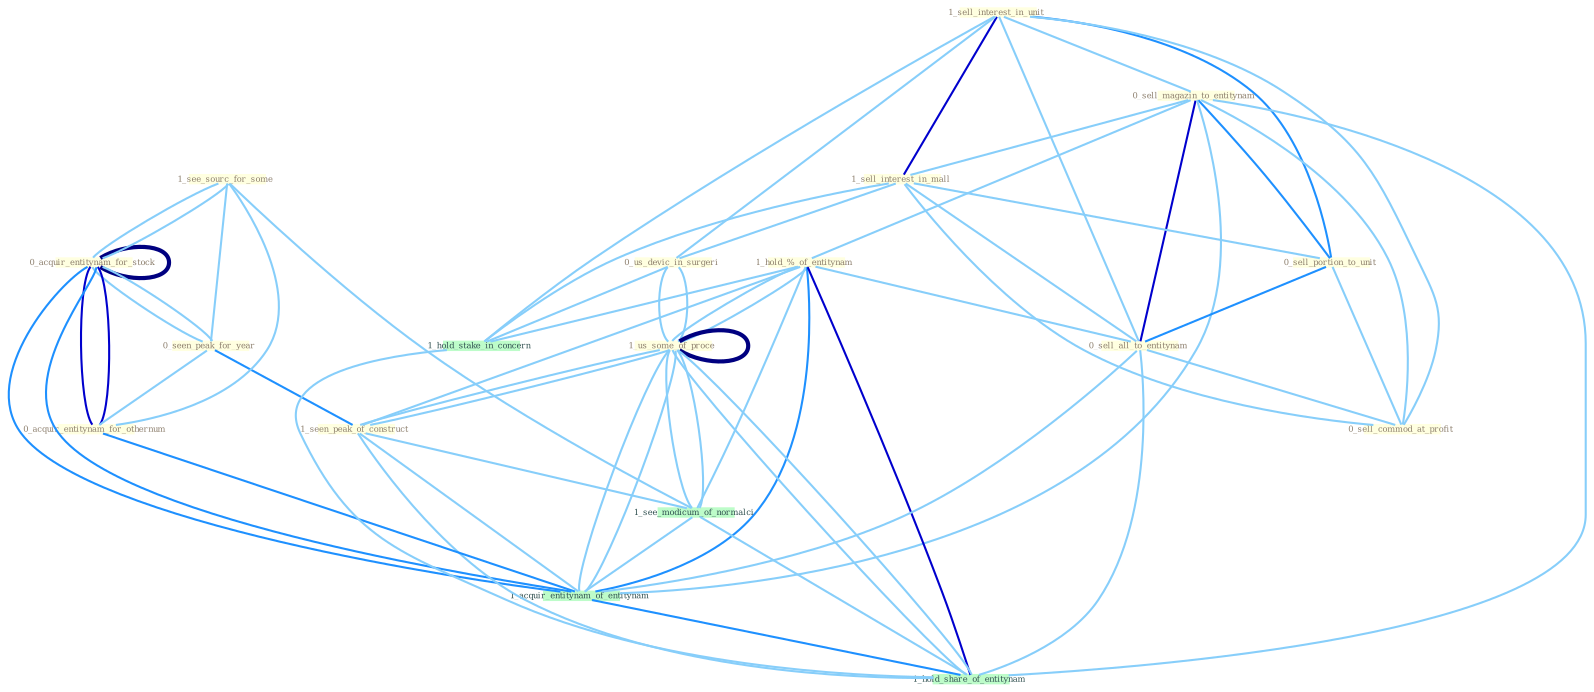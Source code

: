 Graph G{ 
    node
    [shape=polygon,style=filled,width=.5,height=.06,color="#BDFCC9",fixedsize=true,fontsize=4,
    fontcolor="#2f4f4f"];
    {node
    [color="#ffffe0", fontcolor="#8b7d6b"] "1_sell_interest_in_unit " "0_acquir_entitynam_for_stock " "0_sell_magazin_to_entitynam " "1_sell_interest_in_mall " "1_hold_%_of_entitynam " "0_us_devic_in_surgeri " "1_us_some_of_proce " "0_seen_peak_for_year " "0_sell_portion_to_unit " "1_see_sourc_for_some " "1_us_some_of_proce " "1_seen_peak_of_construct " "0_sell_all_to_entitynam " "0_acquir_entitynam_for_stock " "0_sell_commod_at_profit " "0_acquir_entitynam_for_othernum "}
{node [color="#fff0f5", fontcolor="#b22222"]}
edge [color="#B0E2FF"];

	"1_sell_interest_in_unit " -- "0_sell_magazin_to_entitynam " [w="1", color="#87cefa" ];
	"1_sell_interest_in_unit " -- "1_sell_interest_in_mall " [w="3", color="#0000cd" , len=0.6];
	"1_sell_interest_in_unit " -- "0_us_devic_in_surgeri " [w="1", color="#87cefa" ];
	"1_sell_interest_in_unit " -- "0_sell_portion_to_unit " [w="2", color="#1e90ff" , len=0.8];
	"1_sell_interest_in_unit " -- "0_sell_all_to_entitynam " [w="1", color="#87cefa" ];
	"1_sell_interest_in_unit " -- "0_sell_commod_at_profit " [w="1", color="#87cefa" ];
	"1_sell_interest_in_unit " -- "1_hold_stake_in_concern " [w="1", color="#87cefa" ];
	"0_acquir_entitynam_for_stock " -- "0_seen_peak_for_year " [w="1", color="#87cefa" ];
	"0_acquir_entitynam_for_stock " -- "1_see_sourc_for_some " [w="1", color="#87cefa" ];
	"0_acquir_entitynam_for_stock " -- "0_acquir_entitynam_for_stock " [w="4", style=bold, color="#000080", len=0.4];
	"0_acquir_entitynam_for_stock " -- "0_acquir_entitynam_for_othernum " [w="3", color="#0000cd" , len=0.6];
	"0_acquir_entitynam_for_stock " -- "1_acquir_entitynam_of_entitynam " [w="2", color="#1e90ff" , len=0.8];
	"0_sell_magazin_to_entitynam " -- "1_sell_interest_in_mall " [w="1", color="#87cefa" ];
	"0_sell_magazin_to_entitynam " -- "1_hold_%_of_entitynam " [w="1", color="#87cefa" ];
	"0_sell_magazin_to_entitynam " -- "0_sell_portion_to_unit " [w="2", color="#1e90ff" , len=0.8];
	"0_sell_magazin_to_entitynam " -- "0_sell_all_to_entitynam " [w="3", color="#0000cd" , len=0.6];
	"0_sell_magazin_to_entitynam " -- "0_sell_commod_at_profit " [w="1", color="#87cefa" ];
	"0_sell_magazin_to_entitynam " -- "1_acquir_entitynam_of_entitynam " [w="1", color="#87cefa" ];
	"0_sell_magazin_to_entitynam " -- "1_hold_share_of_entitynam " [w="1", color="#87cefa" ];
	"1_sell_interest_in_mall " -- "0_us_devic_in_surgeri " [w="1", color="#87cefa" ];
	"1_sell_interest_in_mall " -- "0_sell_portion_to_unit " [w="1", color="#87cefa" ];
	"1_sell_interest_in_mall " -- "0_sell_all_to_entitynam " [w="1", color="#87cefa" ];
	"1_sell_interest_in_mall " -- "0_sell_commod_at_profit " [w="1", color="#87cefa" ];
	"1_sell_interest_in_mall " -- "1_hold_stake_in_concern " [w="1", color="#87cefa" ];
	"1_hold_%_of_entitynam " -- "1_us_some_of_proce " [w="1", color="#87cefa" ];
	"1_hold_%_of_entitynam " -- "1_us_some_of_proce " [w="1", color="#87cefa" ];
	"1_hold_%_of_entitynam " -- "1_seen_peak_of_construct " [w="1", color="#87cefa" ];
	"1_hold_%_of_entitynam " -- "0_sell_all_to_entitynam " [w="1", color="#87cefa" ];
	"1_hold_%_of_entitynam " -- "1_hold_stake_in_concern " [w="1", color="#87cefa" ];
	"1_hold_%_of_entitynam " -- "1_see_modicum_of_normalci " [w="1", color="#87cefa" ];
	"1_hold_%_of_entitynam " -- "1_acquir_entitynam_of_entitynam " [w="2", color="#1e90ff" , len=0.8];
	"1_hold_%_of_entitynam " -- "1_hold_share_of_entitynam " [w="3", color="#0000cd" , len=0.6];
	"0_us_devic_in_surgeri " -- "1_us_some_of_proce " [w="1", color="#87cefa" ];
	"0_us_devic_in_surgeri " -- "1_us_some_of_proce " [w="1", color="#87cefa" ];
	"0_us_devic_in_surgeri " -- "1_hold_stake_in_concern " [w="1", color="#87cefa" ];
	"1_us_some_of_proce " -- "1_us_some_of_proce " [w="4", style=bold, color="#000080", len=0.4];
	"1_us_some_of_proce " -- "1_seen_peak_of_construct " [w="1", color="#87cefa" ];
	"1_us_some_of_proce " -- "1_see_modicum_of_normalci " [w="1", color="#87cefa" ];
	"1_us_some_of_proce " -- "1_acquir_entitynam_of_entitynam " [w="1", color="#87cefa" ];
	"1_us_some_of_proce " -- "1_hold_share_of_entitynam " [w="1", color="#87cefa" ];
	"0_seen_peak_for_year " -- "1_see_sourc_for_some " [w="1", color="#87cefa" ];
	"0_seen_peak_for_year " -- "1_seen_peak_of_construct " [w="2", color="#1e90ff" , len=0.8];
	"0_seen_peak_for_year " -- "0_acquir_entitynam_for_stock " [w="1", color="#87cefa" ];
	"0_seen_peak_for_year " -- "0_acquir_entitynam_for_othernum " [w="1", color="#87cefa" ];
	"0_sell_portion_to_unit " -- "0_sell_all_to_entitynam " [w="2", color="#1e90ff" , len=0.8];
	"0_sell_portion_to_unit " -- "0_sell_commod_at_profit " [w="1", color="#87cefa" ];
	"1_see_sourc_for_some " -- "0_acquir_entitynam_for_stock " [w="1", color="#87cefa" ];
	"1_see_sourc_for_some " -- "0_acquir_entitynam_for_othernum " [w="1", color="#87cefa" ];
	"1_see_sourc_for_some " -- "1_see_modicum_of_normalci " [w="1", color="#87cefa" ];
	"1_us_some_of_proce " -- "1_seen_peak_of_construct " [w="1", color="#87cefa" ];
	"1_us_some_of_proce " -- "1_see_modicum_of_normalci " [w="1", color="#87cefa" ];
	"1_us_some_of_proce " -- "1_acquir_entitynam_of_entitynam " [w="1", color="#87cefa" ];
	"1_us_some_of_proce " -- "1_hold_share_of_entitynam " [w="1", color="#87cefa" ];
	"1_seen_peak_of_construct " -- "1_see_modicum_of_normalci " [w="1", color="#87cefa" ];
	"1_seen_peak_of_construct " -- "1_acquir_entitynam_of_entitynam " [w="1", color="#87cefa" ];
	"1_seen_peak_of_construct " -- "1_hold_share_of_entitynam " [w="1", color="#87cefa" ];
	"0_sell_all_to_entitynam " -- "0_sell_commod_at_profit " [w="1", color="#87cefa" ];
	"0_sell_all_to_entitynam " -- "1_acquir_entitynam_of_entitynam " [w="1", color="#87cefa" ];
	"0_sell_all_to_entitynam " -- "1_hold_share_of_entitynam " [w="1", color="#87cefa" ];
	"0_acquir_entitynam_for_stock " -- "0_acquir_entitynam_for_othernum " [w="3", color="#0000cd" , len=0.6];
	"0_acquir_entitynam_for_stock " -- "1_acquir_entitynam_of_entitynam " [w="2", color="#1e90ff" , len=0.8];
	"0_acquir_entitynam_for_othernum " -- "1_acquir_entitynam_of_entitynam " [w="2", color="#1e90ff" , len=0.8];
	"1_hold_stake_in_concern " -- "1_hold_share_of_entitynam " [w="1", color="#87cefa" ];
	"1_see_modicum_of_normalci " -- "1_acquir_entitynam_of_entitynam " [w="1", color="#87cefa" ];
	"1_see_modicum_of_normalci " -- "1_hold_share_of_entitynam " [w="1", color="#87cefa" ];
	"1_acquir_entitynam_of_entitynam " -- "1_hold_share_of_entitynam " [w="2", color="#1e90ff" , len=0.8];
}